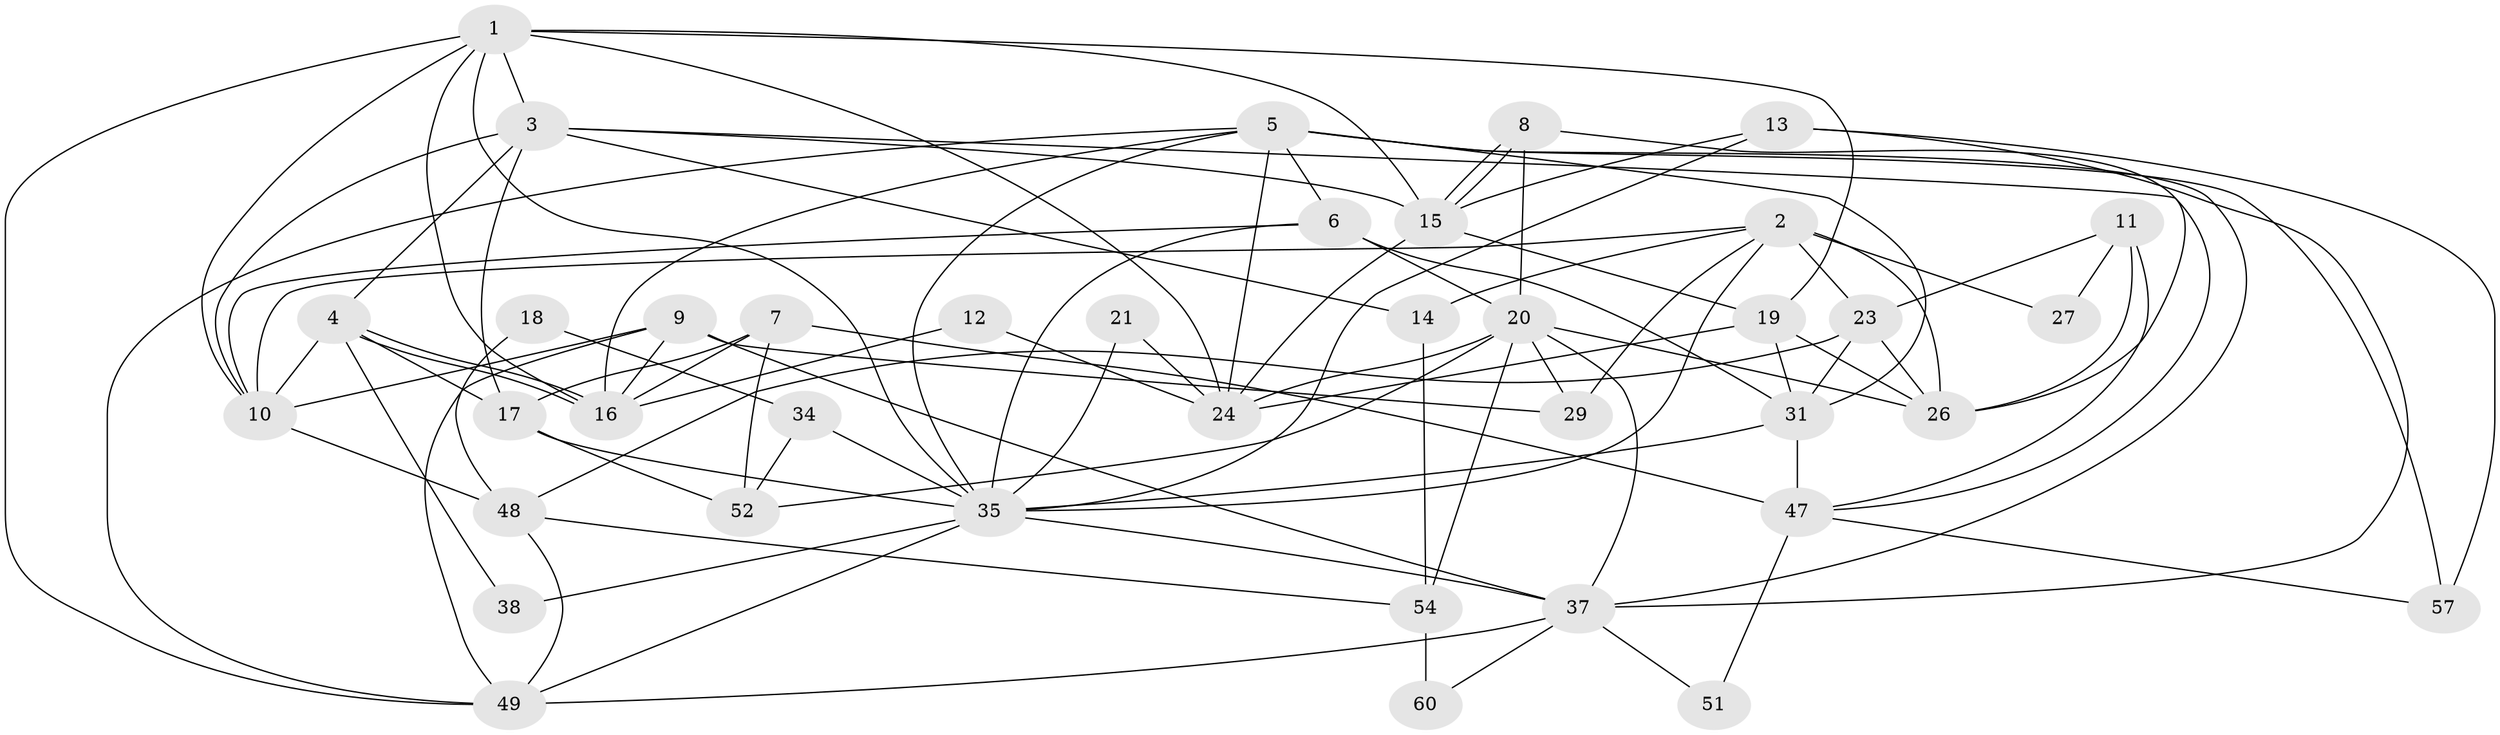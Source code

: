 // Generated by graph-tools (version 1.1) at 2025/52/02/27/25 19:52:08]
// undirected, 39 vertices, 98 edges
graph export_dot {
graph [start="1"]
  node [color=gray90,style=filled];
  1 [super="+45"];
  2 [super="+50"];
  3 [super="+65"];
  4 [super="+55"];
  5 [super="+36"];
  6 [super="+58"];
  7 [super="+25"];
  8 [super="+63"];
  9;
  10 [super="+44"];
  11 [super="+28"];
  12;
  13 [super="+39"];
  14;
  15 [super="+41"];
  16 [super="+22"];
  17 [super="+53"];
  18;
  19;
  20 [super="+62"];
  21;
  23 [super="+30"];
  24 [super="+32"];
  26 [super="+42"];
  27;
  29 [super="+46"];
  31 [super="+33"];
  34;
  35 [super="+43"];
  37 [super="+40"];
  38;
  47 [super="+61"];
  48 [super="+64"];
  49 [super="+59"];
  51;
  52;
  54 [super="+56"];
  57;
  60;
  1 -- 10;
  1 -- 24;
  1 -- 19;
  1 -- 35;
  1 -- 49;
  1 -- 15;
  1 -- 16;
  1 -- 3;
  2 -- 14;
  2 -- 27;
  2 -- 29;
  2 -- 26 [weight=2];
  2 -- 23;
  2 -- 10;
  2 -- 35;
  3 -- 10;
  3 -- 4;
  3 -- 15;
  3 -- 14;
  3 -- 47;
  3 -- 17;
  4 -- 16;
  4 -- 16;
  4 -- 10;
  4 -- 17;
  4 -- 38;
  5 -- 57;
  5 -- 6;
  5 -- 24;
  5 -- 37;
  5 -- 49;
  5 -- 31;
  5 -- 16;
  5 -- 35;
  6 -- 31;
  6 -- 10;
  6 -- 20;
  6 -- 35;
  7 -- 47 [weight=2];
  7 -- 16;
  7 -- 17;
  7 -- 52;
  8 -- 26;
  8 -- 15;
  8 -- 15;
  8 -- 20;
  9 -- 10;
  9 -- 16;
  9 -- 29;
  9 -- 49;
  9 -- 37;
  10 -- 48 [weight=3];
  11 -- 27;
  11 -- 47;
  11 -- 26;
  11 -- 23;
  12 -- 24;
  12 -- 16;
  13 -- 15;
  13 -- 35;
  13 -- 37;
  13 -- 57;
  14 -- 54;
  15 -- 24;
  15 -- 19;
  17 -- 52;
  17 -- 35;
  18 -- 34;
  18 -- 48;
  19 -- 24;
  19 -- 31;
  19 -- 26;
  20 -- 26;
  20 -- 37;
  20 -- 24;
  20 -- 52;
  20 -- 29;
  20 -- 54;
  21 -- 24;
  21 -- 35;
  23 -- 48;
  23 -- 26;
  23 -- 31;
  31 -- 47;
  31 -- 35;
  34 -- 52;
  34 -- 35;
  35 -- 38;
  35 -- 37;
  35 -- 49;
  37 -- 49;
  37 -- 51;
  37 -- 60;
  47 -- 51;
  47 -- 57;
  48 -- 49;
  48 -- 54;
  54 -- 60 [weight=2];
}
